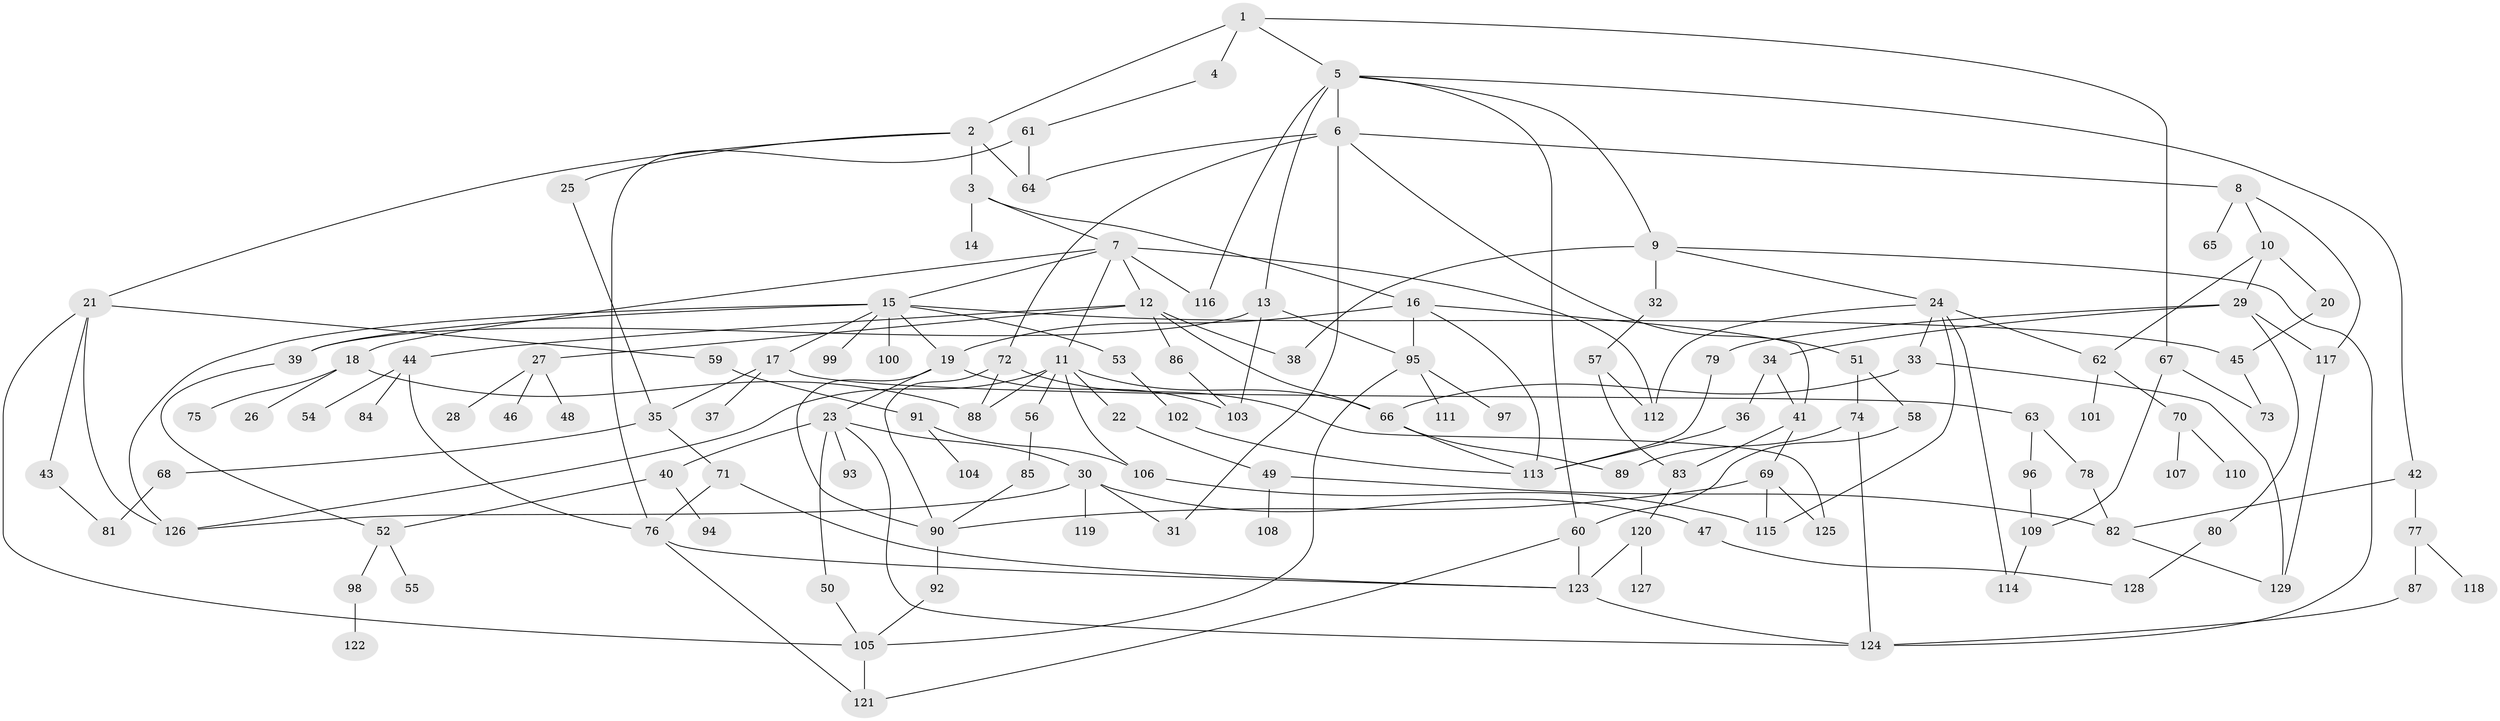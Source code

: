 // coarse degree distribution, {5: 0.13333333333333333, 6: 0.03333333333333333, 4: 0.12222222222222222, 2: 0.2, 11: 0.011111111111111112, 8: 0.044444444444444446, 1: 0.24444444444444444, 9: 0.03333333333333333, 7: 0.011111111111111112, 3: 0.16666666666666666}
// Generated by graph-tools (version 1.1) at 2025/16/03/04/25 18:16:52]
// undirected, 129 vertices, 190 edges
graph export_dot {
graph [start="1"]
  node [color=gray90,style=filled];
  1;
  2;
  3;
  4;
  5;
  6;
  7;
  8;
  9;
  10;
  11;
  12;
  13;
  14;
  15;
  16;
  17;
  18;
  19;
  20;
  21;
  22;
  23;
  24;
  25;
  26;
  27;
  28;
  29;
  30;
  31;
  32;
  33;
  34;
  35;
  36;
  37;
  38;
  39;
  40;
  41;
  42;
  43;
  44;
  45;
  46;
  47;
  48;
  49;
  50;
  51;
  52;
  53;
  54;
  55;
  56;
  57;
  58;
  59;
  60;
  61;
  62;
  63;
  64;
  65;
  66;
  67;
  68;
  69;
  70;
  71;
  72;
  73;
  74;
  75;
  76;
  77;
  78;
  79;
  80;
  81;
  82;
  83;
  84;
  85;
  86;
  87;
  88;
  89;
  90;
  91;
  92;
  93;
  94;
  95;
  96;
  97;
  98;
  99;
  100;
  101;
  102;
  103;
  104;
  105;
  106;
  107;
  108;
  109;
  110;
  111;
  112;
  113;
  114;
  115;
  116;
  117;
  118;
  119;
  120;
  121;
  122;
  123;
  124;
  125;
  126;
  127;
  128;
  129;
  1 -- 2;
  1 -- 4;
  1 -- 5;
  1 -- 67;
  2 -- 3;
  2 -- 21;
  2 -- 25;
  2 -- 64;
  3 -- 7;
  3 -- 14;
  3 -- 16;
  4 -- 61;
  5 -- 6;
  5 -- 9;
  5 -- 13;
  5 -- 42;
  5 -- 116;
  5 -- 60;
  6 -- 8;
  6 -- 31;
  6 -- 51;
  6 -- 64;
  6 -- 72;
  7 -- 11;
  7 -- 12;
  7 -- 15;
  7 -- 18;
  7 -- 116;
  7 -- 112;
  8 -- 10;
  8 -- 65;
  8 -- 117;
  9 -- 24;
  9 -- 32;
  9 -- 38;
  9 -- 124;
  10 -- 20;
  10 -- 29;
  10 -- 62;
  11 -- 22;
  11 -- 56;
  11 -- 88;
  11 -- 106;
  11 -- 126;
  11 -- 66;
  12 -- 27;
  12 -- 44;
  12 -- 66;
  12 -- 86;
  12 -- 38;
  13 -- 39;
  13 -- 95;
  13 -- 103;
  15 -- 17;
  15 -- 53;
  15 -- 99;
  15 -- 100;
  15 -- 45;
  15 -- 19;
  15 -- 126;
  15 -- 39;
  16 -- 19;
  16 -- 41;
  16 -- 95;
  16 -- 113;
  17 -- 35;
  17 -- 37;
  17 -- 63;
  18 -- 26;
  18 -- 75;
  18 -- 88;
  19 -- 23;
  19 -- 103;
  19 -- 90;
  20 -- 45;
  21 -- 43;
  21 -- 59;
  21 -- 126;
  21 -- 105;
  22 -- 49;
  23 -- 30;
  23 -- 40;
  23 -- 50;
  23 -- 93;
  23 -- 124;
  24 -- 33;
  24 -- 112;
  24 -- 114;
  24 -- 62;
  24 -- 115;
  25 -- 35;
  27 -- 28;
  27 -- 46;
  27 -- 48;
  29 -- 34;
  29 -- 79;
  29 -- 80;
  29 -- 117;
  30 -- 47;
  30 -- 119;
  30 -- 126;
  30 -- 31;
  32 -- 57;
  33 -- 129;
  33 -- 66;
  34 -- 36;
  34 -- 41;
  35 -- 68;
  35 -- 71;
  36 -- 113;
  39 -- 52;
  40 -- 94;
  40 -- 52;
  41 -- 69;
  41 -- 83;
  42 -- 77;
  42 -- 82;
  43 -- 81;
  44 -- 54;
  44 -- 76;
  44 -- 84;
  45 -- 73;
  47 -- 128;
  49 -- 108;
  49 -- 82;
  50 -- 105;
  51 -- 58;
  51 -- 74;
  52 -- 55;
  52 -- 98;
  53 -- 102;
  56 -- 85;
  57 -- 83;
  57 -- 112;
  58 -- 60;
  59 -- 91;
  60 -- 121;
  60 -- 123;
  61 -- 64;
  61 -- 76;
  62 -- 70;
  62 -- 101;
  63 -- 78;
  63 -- 96;
  66 -- 89;
  66 -- 113;
  67 -- 73;
  67 -- 109;
  68 -- 81;
  69 -- 90;
  69 -- 115;
  69 -- 125;
  70 -- 107;
  70 -- 110;
  71 -- 123;
  71 -- 76;
  72 -- 125;
  72 -- 90;
  72 -- 88;
  74 -- 124;
  74 -- 89;
  76 -- 121;
  76 -- 123;
  77 -- 87;
  77 -- 118;
  78 -- 82;
  79 -- 113;
  80 -- 128;
  82 -- 129;
  83 -- 120;
  85 -- 90;
  86 -- 103;
  87 -- 124;
  90 -- 92;
  91 -- 104;
  91 -- 106;
  92 -- 105;
  95 -- 97;
  95 -- 111;
  95 -- 105;
  96 -- 109;
  98 -- 122;
  102 -- 113;
  105 -- 121;
  106 -- 115;
  109 -- 114;
  117 -- 129;
  120 -- 123;
  120 -- 127;
  123 -- 124;
}
